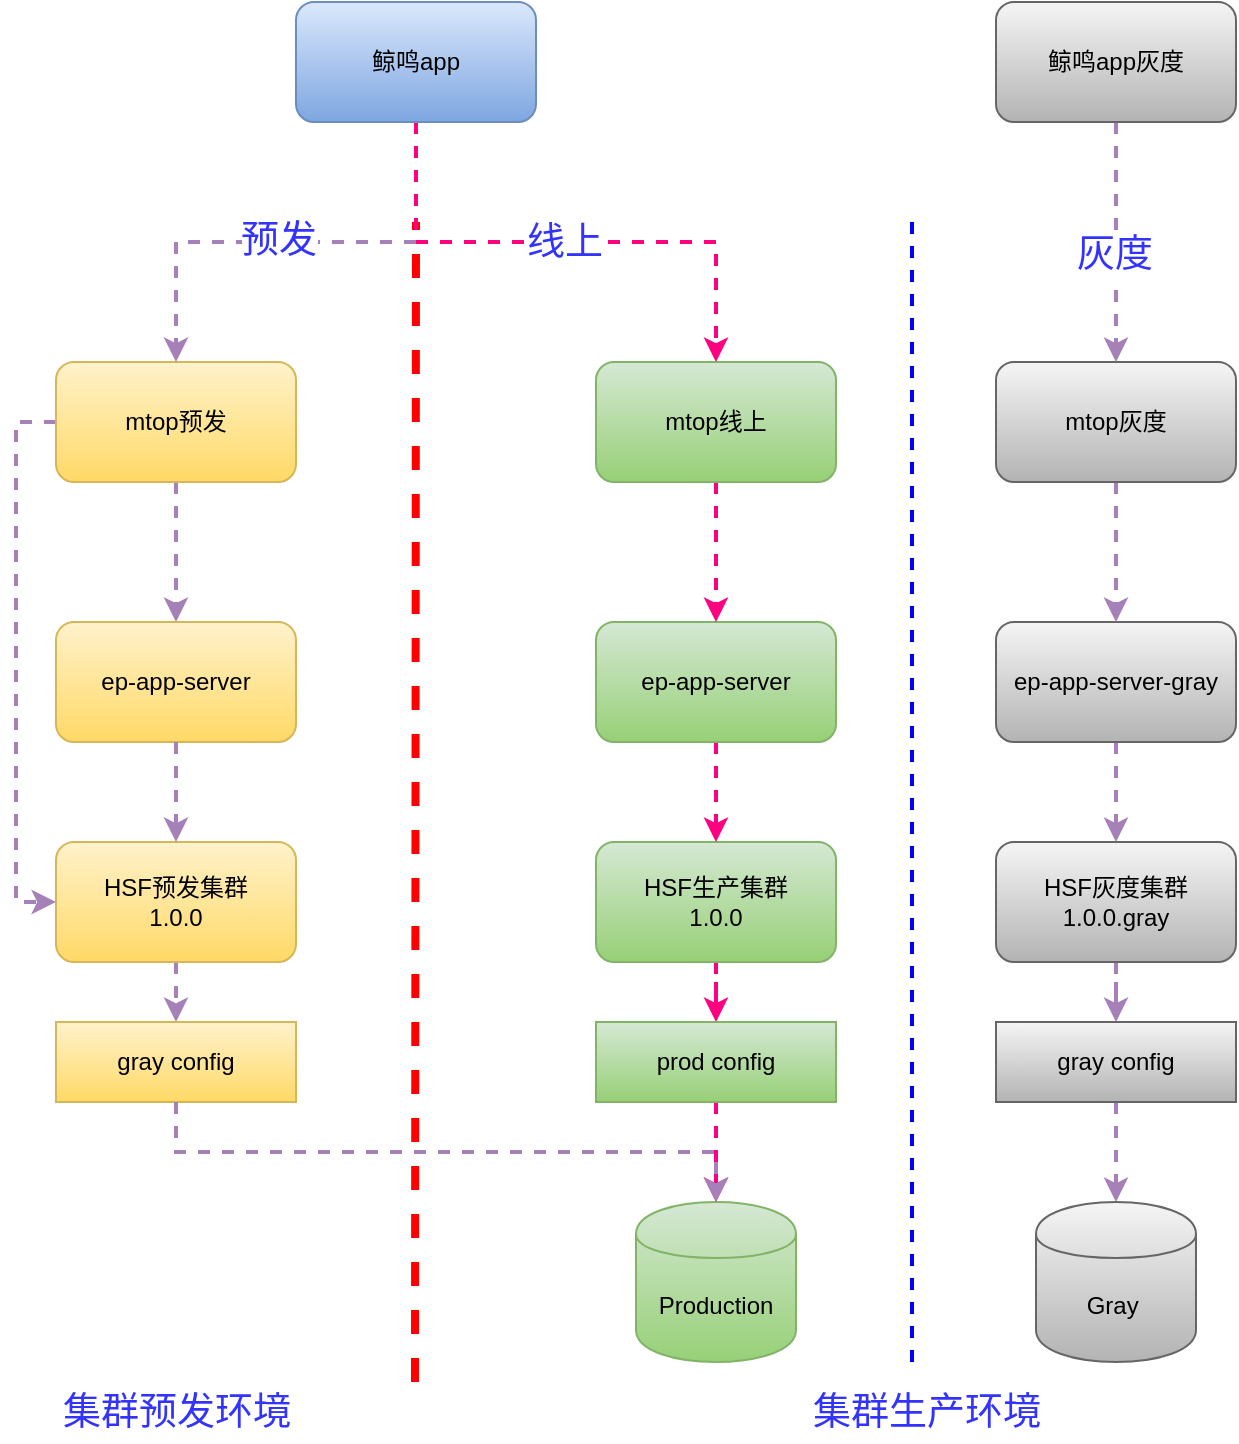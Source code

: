 <mxfile version="12.4.7" type="github">
  <diagram id="Gk4kHyFn3zn3_QR2qy4u" name="Page-1">
    <mxGraphModel dx="1168" dy="637" grid="1" gridSize="10" guides="1" tooltips="1" connect="1" arrows="1" fold="1" page="1" pageScale="1" pageWidth="827" pageHeight="1169" math="0" shadow="0">
      <root>
        <mxCell id="0"/>
        <mxCell id="1" parent="0"/>
        <mxCell id="psz0ONWJy-oLL9iXoKW5-1" value="Gray&amp;nbsp;" style="shape=cylinder;whiteSpace=wrap;html=1;boundedLbl=1;backgroundOutline=1;fillColor=#f5f5f5;strokeColor=#666666;gradientColor=#b3b3b3;" parent="1" vertex="1">
          <mxGeometry x="600" y="650" width="80" height="80" as="geometry"/>
        </mxCell>
        <mxCell id="psz0ONWJy-oLL9iXoKW5-3" value="Production" style="shape=cylinder;whiteSpace=wrap;html=1;boundedLbl=1;backgroundOutline=1;fillColor=#d5e8d4;strokeColor=#82b366;gradientColor=#97d077;" parent="1" vertex="1">
          <mxGeometry x="400" y="650" width="80" height="80" as="geometry"/>
        </mxCell>
        <mxCell id="psz0ONWJy-oLL9iXoKW5-37" style="edgeStyle=orthogonalEdgeStyle;rounded=0;orthogonalLoop=1;jettySize=auto;html=1;exitX=0.5;exitY=1;exitDx=0;exitDy=0;entryX=0.5;entryY=0;entryDx=0;entryDy=0;dashed=1;strokeColor=#A680B8;strokeWidth=2;" parent="1" source="psz0ONWJy-oLL9iXoKW5-9" target="psz0ONWJy-oLL9iXoKW5-13" edge="1">
          <mxGeometry relative="1" as="geometry"/>
        </mxCell>
        <mxCell id="psz0ONWJy-oLL9iXoKW5-9" value="HSF预发集群&lt;br&gt;1.0.0" style="rounded=1;whiteSpace=wrap;html=1;gradientColor=#ffd966;fillColor=#fff2cc;strokeColor=#d6b656;" parent="1" vertex="1">
          <mxGeometry x="110" y="470" width="120" height="60" as="geometry"/>
        </mxCell>
        <mxCell id="psz0ONWJy-oLL9iXoKW5-44" style="edgeStyle=orthogonalEdgeStyle;rounded=0;orthogonalLoop=1;jettySize=auto;html=1;exitX=0.5;exitY=1;exitDx=0;exitDy=0;dashed=1;strokeColor=#FF0080;strokeWidth=2;" parent="1" source="psz0ONWJy-oLL9iXoKW5-10" target="psz0ONWJy-oLL9iXoKW5-14" edge="1">
          <mxGeometry relative="1" as="geometry"/>
        </mxCell>
        <mxCell id="psz0ONWJy-oLL9iXoKW5-10" value="HSF生产集群&lt;br&gt;1.0.0" style="rounded=1;whiteSpace=wrap;html=1;gradientColor=#97d077;fillColor=#d5e8d4;strokeColor=#82b366;" parent="1" vertex="1">
          <mxGeometry x="380" y="470" width="120" height="60" as="geometry"/>
        </mxCell>
        <mxCell id="wu_yNFrZ1SVIjyFasmzO-18" style="edgeStyle=orthogonalEdgeStyle;rounded=0;orthogonalLoop=1;jettySize=auto;html=1;exitX=0.5;exitY=1;exitDx=0;exitDy=0;dashed=1;strokeColor=#A680B8;strokeWidth=2;" edge="1" parent="1" source="psz0ONWJy-oLL9iXoKW5-11" target="wu_yNFrZ1SVIjyFasmzO-16">
          <mxGeometry relative="1" as="geometry"/>
        </mxCell>
        <mxCell id="psz0ONWJy-oLL9iXoKW5-11" value="ep-app-server-gray" style="rounded=1;whiteSpace=wrap;html=1;fillColor=#f5f5f5;strokeColor=#666666;gradientColor=#b3b3b3;" parent="1" vertex="1">
          <mxGeometry x="580" y="360" width="120" height="60" as="geometry"/>
        </mxCell>
        <mxCell id="psz0ONWJy-oLL9iXoKW5-43" style="edgeStyle=orthogonalEdgeStyle;rounded=0;orthogonalLoop=1;jettySize=auto;html=1;exitX=0.5;exitY=1;exitDx=0;exitDy=0;dashed=1;strokeColor=#FF0080;strokeWidth=2;" parent="1" source="psz0ONWJy-oLL9iXoKW5-12" target="psz0ONWJy-oLL9iXoKW5-10" edge="1">
          <mxGeometry relative="1" as="geometry"/>
        </mxCell>
        <mxCell id="psz0ONWJy-oLL9iXoKW5-12" value="ep-app-server" style="rounded=1;whiteSpace=wrap;html=1;gradientColor=#97d077;fillColor=#d5e8d4;strokeColor=#82b366;" parent="1" vertex="1">
          <mxGeometry x="380" y="360" width="120" height="60" as="geometry"/>
        </mxCell>
        <mxCell id="psz0ONWJy-oLL9iXoKW5-13" value="gray config" style="rounded=0;whiteSpace=wrap;html=1;gradientColor=#ffd966;fillColor=#fff2cc;strokeColor=#d6b656;" parent="1" vertex="1">
          <mxGeometry x="110" y="560" width="120" height="40" as="geometry"/>
        </mxCell>
        <mxCell id="psz0ONWJy-oLL9iXoKW5-45" style="edgeStyle=orthogonalEdgeStyle;rounded=0;orthogonalLoop=1;jettySize=auto;html=1;exitX=0.5;exitY=1;exitDx=0;exitDy=0;entryX=0.5;entryY=0;entryDx=0;entryDy=0;dashed=1;strokeColor=#FF0080;strokeWidth=2;" parent="1" source="psz0ONWJy-oLL9iXoKW5-14" target="psz0ONWJy-oLL9iXoKW5-3" edge="1">
          <mxGeometry relative="1" as="geometry"/>
        </mxCell>
        <mxCell id="psz0ONWJy-oLL9iXoKW5-14" value="prod config" style="rounded=0;whiteSpace=wrap;html=1;gradientColor=#97d077;fillColor=#d5e8d4;strokeColor=#82b366;" parent="1" vertex="1">
          <mxGeometry x="380" y="560" width="120" height="40" as="geometry"/>
        </mxCell>
        <mxCell id="psz0ONWJy-oLL9iXoKW5-22" value="" style="endArrow=none;dashed=1;html=1;strokeColor=#FF0000;strokeWidth=4;" parent="1" edge="1">
          <mxGeometry width="50" height="50" relative="1" as="geometry">
            <mxPoint x="289.5" y="740" as="sourcePoint"/>
            <mxPoint x="290" y="160" as="targetPoint"/>
          </mxGeometry>
        </mxCell>
        <mxCell id="psz0ONWJy-oLL9iXoKW5-35" style="edgeStyle=orthogonalEdgeStyle;rounded=0;orthogonalLoop=1;jettySize=auto;html=1;exitX=0;exitY=0.5;exitDx=0;exitDy=0;entryX=0;entryY=0.5;entryDx=0;entryDy=0;dashed=1;strokeColor=#A680B8;strokeWidth=2;" parent="1" source="psz0ONWJy-oLL9iXoKW5-27" target="psz0ONWJy-oLL9iXoKW5-9" edge="1">
          <mxGeometry relative="1" as="geometry"/>
        </mxCell>
        <mxCell id="wu_yNFrZ1SVIjyFasmzO-9" style="edgeStyle=orthogonalEdgeStyle;rounded=0;orthogonalLoop=1;jettySize=auto;html=1;exitX=0.5;exitY=1;exitDx=0;exitDy=0;entryX=0.5;entryY=0;entryDx=0;entryDy=0;strokeColor=#A680B8;dashed=1;strokeWidth=2;" edge="1" parent="1" source="psz0ONWJy-oLL9iXoKW5-27" target="wu_yNFrZ1SVIjyFasmzO-5">
          <mxGeometry relative="1" as="geometry"/>
        </mxCell>
        <mxCell id="psz0ONWJy-oLL9iXoKW5-27" value="mtop预发" style="rounded=1;whiteSpace=wrap;html=1;fillColor=#fff2cc;strokeColor=#d6b656;gradientColor=#ffd966;" parent="1" vertex="1">
          <mxGeometry x="110" y="230" width="120" height="60" as="geometry"/>
        </mxCell>
        <mxCell id="psz0ONWJy-oLL9iXoKW5-42" style="edgeStyle=orthogonalEdgeStyle;rounded=0;orthogonalLoop=1;jettySize=auto;html=1;exitX=0.5;exitY=1;exitDx=0;exitDy=0;entryX=0.5;entryY=0;entryDx=0;entryDy=0;dashed=1;strokeColor=#FF0080;strokeWidth=2;" parent="1" target="psz0ONWJy-oLL9iXoKW5-12" edge="1" source="psz0ONWJy-oLL9iXoKW5-28">
          <mxGeometry relative="1" as="geometry">
            <mxPoint x="450" y="290" as="sourcePoint"/>
          </mxGeometry>
        </mxCell>
        <mxCell id="psz0ONWJy-oLL9iXoKW5-28" value="mtop线上" style="rounded=1;whiteSpace=wrap;html=1;fillColor=#d5e8d4;strokeColor=#82b366;gradientColor=#97d077;" parent="1" vertex="1">
          <mxGeometry x="380" y="230" width="120" height="60" as="geometry"/>
        </mxCell>
        <mxCell id="psz0ONWJy-oLL9iXoKW5-31" style="edgeStyle=orthogonalEdgeStyle;rounded=0;orthogonalLoop=1;jettySize=auto;html=1;strokeColor=#A680B8;strokeWidth=2;dashed=1;" parent="1" source="psz0ONWJy-oLL9iXoKW5-29" target="psz0ONWJy-oLL9iXoKW5-27" edge="1">
          <mxGeometry relative="1" as="geometry"/>
        </mxCell>
        <mxCell id="wu_yNFrZ1SVIjyFasmzO-25" value="预发" style="text;html=1;align=center;verticalAlign=middle;resizable=0;points=[];labelBackgroundColor=#ffffff;fontSize=19;fontColor=#3333FF;" vertex="1" connectable="0" parent="psz0ONWJy-oLL9iXoKW5-31">
          <mxGeometry x="0.075" y="-1" relative="1" as="geometry">
            <mxPoint as="offset"/>
          </mxGeometry>
        </mxCell>
        <mxCell id="psz0ONWJy-oLL9iXoKW5-41" style="edgeStyle=orthogonalEdgeStyle;rounded=0;orthogonalLoop=1;jettySize=auto;html=1;exitX=0.5;exitY=1;exitDx=0;exitDy=0;dashed=1;strokeColor=#FF0080;strokeWidth=2;" parent="1" source="psz0ONWJy-oLL9iXoKW5-29" target="psz0ONWJy-oLL9iXoKW5-28" edge="1">
          <mxGeometry relative="1" as="geometry"/>
        </mxCell>
        <mxCell id="wu_yNFrZ1SVIjyFasmzO-26" value="线上" style="text;html=1;align=center;verticalAlign=middle;resizable=0;points=[];labelBackgroundColor=#ffffff;fontSize=19;fontColor=#3333FF;" vertex="1" connectable="0" parent="psz0ONWJy-oLL9iXoKW5-41">
          <mxGeometry x="-0.007" relative="1" as="geometry">
            <mxPoint as="offset"/>
          </mxGeometry>
        </mxCell>
        <mxCell id="psz0ONWJy-oLL9iXoKW5-29" value="鲸鸣app" style="rounded=1;whiteSpace=wrap;html=1;fillColor=#dae8fc;strokeColor=#6c8ebf;gradientColor=#7ea6e0;" parent="1" vertex="1">
          <mxGeometry x="230" y="50" width="120" height="60" as="geometry"/>
        </mxCell>
        <mxCell id="wu_yNFrZ1SVIjyFasmzO-4" style="edgeStyle=orthogonalEdgeStyle;rounded=0;orthogonalLoop=1;jettySize=auto;html=1;exitX=0.5;exitY=1;exitDx=0;exitDy=0;entryX=0.5;entryY=0;entryDx=0;entryDy=0;dashed=1;strokeColor=#A680B8;strokeWidth=2;" edge="1" parent="1" source="psz0ONWJy-oLL9iXoKW5-13" target="psz0ONWJy-oLL9iXoKW5-3">
          <mxGeometry relative="1" as="geometry">
            <mxPoint x="180" y="540" as="sourcePoint"/>
            <mxPoint x="180" y="570" as="targetPoint"/>
          </mxGeometry>
        </mxCell>
        <mxCell id="wu_yNFrZ1SVIjyFasmzO-5" value="ep-app-server" style="rounded=1;whiteSpace=wrap;html=1;fillColor=#fff2cc;strokeColor=#d6b656;gradientColor=#ffd966;" vertex="1" parent="1">
          <mxGeometry x="110" y="360" width="120" height="60" as="geometry"/>
        </mxCell>
        <mxCell id="wu_yNFrZ1SVIjyFasmzO-8" style="edgeStyle=orthogonalEdgeStyle;rounded=0;orthogonalLoop=1;jettySize=auto;html=1;dashed=1;strokeColor=#A680B8;strokeWidth=2;" edge="1" parent="1" source="wu_yNFrZ1SVIjyFasmzO-5">
          <mxGeometry relative="1" as="geometry">
            <mxPoint x="180" y="540" as="sourcePoint"/>
            <mxPoint x="170" y="470" as="targetPoint"/>
          </mxGeometry>
        </mxCell>
        <mxCell id="wu_yNFrZ1SVIjyFasmzO-15" style="edgeStyle=orthogonalEdgeStyle;rounded=0;orthogonalLoop=1;jettySize=auto;html=1;exitX=0.5;exitY=1;exitDx=0;exitDy=0;dashed=1;strokeColor=#A680B8;strokeWidth=2;" edge="1" parent="1" source="wu_yNFrZ1SVIjyFasmzO-11" target="psz0ONWJy-oLL9iXoKW5-11">
          <mxGeometry relative="1" as="geometry"/>
        </mxCell>
        <mxCell id="wu_yNFrZ1SVIjyFasmzO-11" value="mtop灰度" style="rounded=1;whiteSpace=wrap;html=1;fillColor=#f5f5f5;strokeColor=#666666;gradientColor=#b3b3b3;" vertex="1" parent="1">
          <mxGeometry x="580" y="230" width="120" height="60" as="geometry"/>
        </mxCell>
        <mxCell id="wu_yNFrZ1SVIjyFasmzO-14" style="edgeStyle=orthogonalEdgeStyle;rounded=0;orthogonalLoop=1;jettySize=auto;html=1;exitX=0.5;exitY=1;exitDx=0;exitDy=0;dashed=1;strokeColor=#A680B8;strokeWidth=2;" edge="1" parent="1" source="wu_yNFrZ1SVIjyFasmzO-13" target="wu_yNFrZ1SVIjyFasmzO-11">
          <mxGeometry relative="1" as="geometry"/>
        </mxCell>
        <mxCell id="wu_yNFrZ1SVIjyFasmzO-24" value="灰度" style="text;html=1;align=center;verticalAlign=middle;resizable=0;points=[];labelBackgroundColor=#ffffff;fontSize=19;fontColor=#3333FF;" vertex="1" connectable="0" parent="wu_yNFrZ1SVIjyFasmzO-14">
          <mxGeometry x="0.1" y="-1" relative="1" as="geometry">
            <mxPoint as="offset"/>
          </mxGeometry>
        </mxCell>
        <mxCell id="wu_yNFrZ1SVIjyFasmzO-13" value="鲸鸣app灰度" style="rounded=1;whiteSpace=wrap;html=1;fillColor=#f5f5f5;strokeColor=#666666;gradientColor=#b3b3b3;" vertex="1" parent="1">
          <mxGeometry x="580" y="50" width="120" height="60" as="geometry"/>
        </mxCell>
        <mxCell id="wu_yNFrZ1SVIjyFasmzO-19" style="edgeStyle=orthogonalEdgeStyle;rounded=0;orthogonalLoop=1;jettySize=auto;html=1;exitX=0.5;exitY=1;exitDx=0;exitDy=0;dashed=1;strokeColor=#A680B8;strokeWidth=2;" edge="1" parent="1" source="wu_yNFrZ1SVIjyFasmzO-16" target="wu_yNFrZ1SVIjyFasmzO-17">
          <mxGeometry relative="1" as="geometry"/>
        </mxCell>
        <mxCell id="wu_yNFrZ1SVIjyFasmzO-16" value="HSF灰度集群1.0.0.gray" style="rounded=1;whiteSpace=wrap;html=1;gradientColor=#b3b3b3;fillColor=#f5f5f5;strokeColor=#666666;" vertex="1" parent="1">
          <mxGeometry x="580" y="470" width="120" height="60" as="geometry"/>
        </mxCell>
        <mxCell id="wu_yNFrZ1SVIjyFasmzO-20" style="edgeStyle=orthogonalEdgeStyle;rounded=0;orthogonalLoop=1;jettySize=auto;html=1;exitX=0.5;exitY=1;exitDx=0;exitDy=0;dashed=1;strokeColor=#A680B8;strokeWidth=2;" edge="1" parent="1" source="wu_yNFrZ1SVIjyFasmzO-17" target="psz0ONWJy-oLL9iXoKW5-1">
          <mxGeometry relative="1" as="geometry"/>
        </mxCell>
        <mxCell id="wu_yNFrZ1SVIjyFasmzO-17" value="gray config" style="rounded=0;whiteSpace=wrap;html=1;gradientColor=#b3b3b3;fillColor=#f5f5f5;strokeColor=#666666;" vertex="1" parent="1">
          <mxGeometry x="580" y="560" width="120" height="40" as="geometry"/>
        </mxCell>
        <mxCell id="wu_yNFrZ1SVIjyFasmzO-21" value="集群预发环境" style="text;html=1;align=center;verticalAlign=middle;resizable=0;points=[];autosize=1;strokeWidth=5;fontSize=19;fontColor=#3333FF;" vertex="1" parent="1">
          <mxGeometry x="105" y="740" width="130" height="30" as="geometry"/>
        </mxCell>
        <mxCell id="wu_yNFrZ1SVIjyFasmzO-22" value="集群生产环境" style="text;html=1;align=center;verticalAlign=middle;resizable=0;points=[];autosize=1;strokeWidth=5;fontSize=19;fontColor=#3333FF;" vertex="1" parent="1">
          <mxGeometry x="480" y="740" width="130" height="30" as="geometry"/>
        </mxCell>
        <mxCell id="wu_yNFrZ1SVIjyFasmzO-23" value="" style="endArrow=none;dashed=1;html=1;strokeColor=#0000FF;strokeWidth=2;fontSize=19;fontColor=#3333FF;" edge="1" parent="1">
          <mxGeometry width="50" height="50" relative="1" as="geometry">
            <mxPoint x="538" y="730" as="sourcePoint"/>
            <mxPoint x="538" y="160" as="targetPoint"/>
          </mxGeometry>
        </mxCell>
      </root>
    </mxGraphModel>
  </diagram>
</mxfile>
